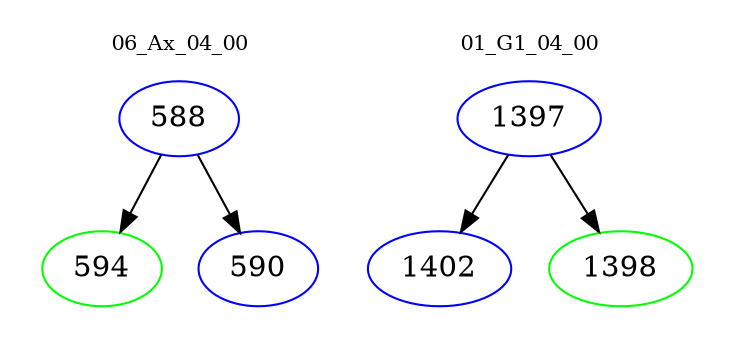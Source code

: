 digraph{
subgraph cluster_0 {
color = white
label = "06_Ax_04_00";
fontsize=10;
T0_588 [label="588", color="blue"]
T0_588 -> T0_594 [color="black"]
T0_594 [label="594", color="green"]
T0_588 -> T0_590 [color="black"]
T0_590 [label="590", color="blue"]
}
subgraph cluster_1 {
color = white
label = "01_G1_04_00";
fontsize=10;
T1_1397 [label="1397", color="blue"]
T1_1397 -> T1_1402 [color="black"]
T1_1402 [label="1402", color="blue"]
T1_1397 -> T1_1398 [color="black"]
T1_1398 [label="1398", color="green"]
}
}
